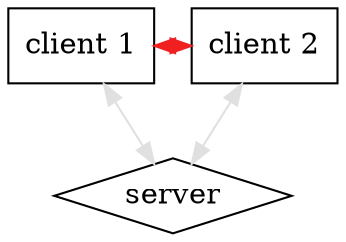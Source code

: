 // Licensed under the Apache License. See footer for details

digraph {

  client1 [shape=box label="client 1"]
  client2 [shape=box label="client 2"]
  server  [shape=diamond]

  client1 -> server [dir=both color="#E0E0E0"]
  client2 -> server [dir=both color="#E0E0E0"]

  client1 -> client2 [color="#F02020" dir=both]

  subgraph {
    rank = same; client1; client2;
  }

}

//------------------------------------------------------------------------------
// Licensed under the Apache License, Version 2.0 (the "License");
// you may not use this file except in compliance with the License.
// You may obtain a copy of the License at
//
//    http://www.apache.org/licenses/LICENSE-2.0
//
// Unless required by applicable law or agreed to in writing, software
// distributed under the License is distributed on an "AS IS" BASIS,
// WITHOUT WARRANTIES OR CONDITIONS OF ANY KIND, either express or implied.
// See the License for the specific language governing permissions and
// limitations under the License.
//------------------------------------------------------------------------------
